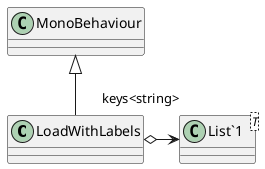 @startuml
class LoadWithLabels {
}
class "List`1"<T> {
}
MonoBehaviour <|-- LoadWithLabels
LoadWithLabels o-> "keys<string>" "List`1"
@enduml
